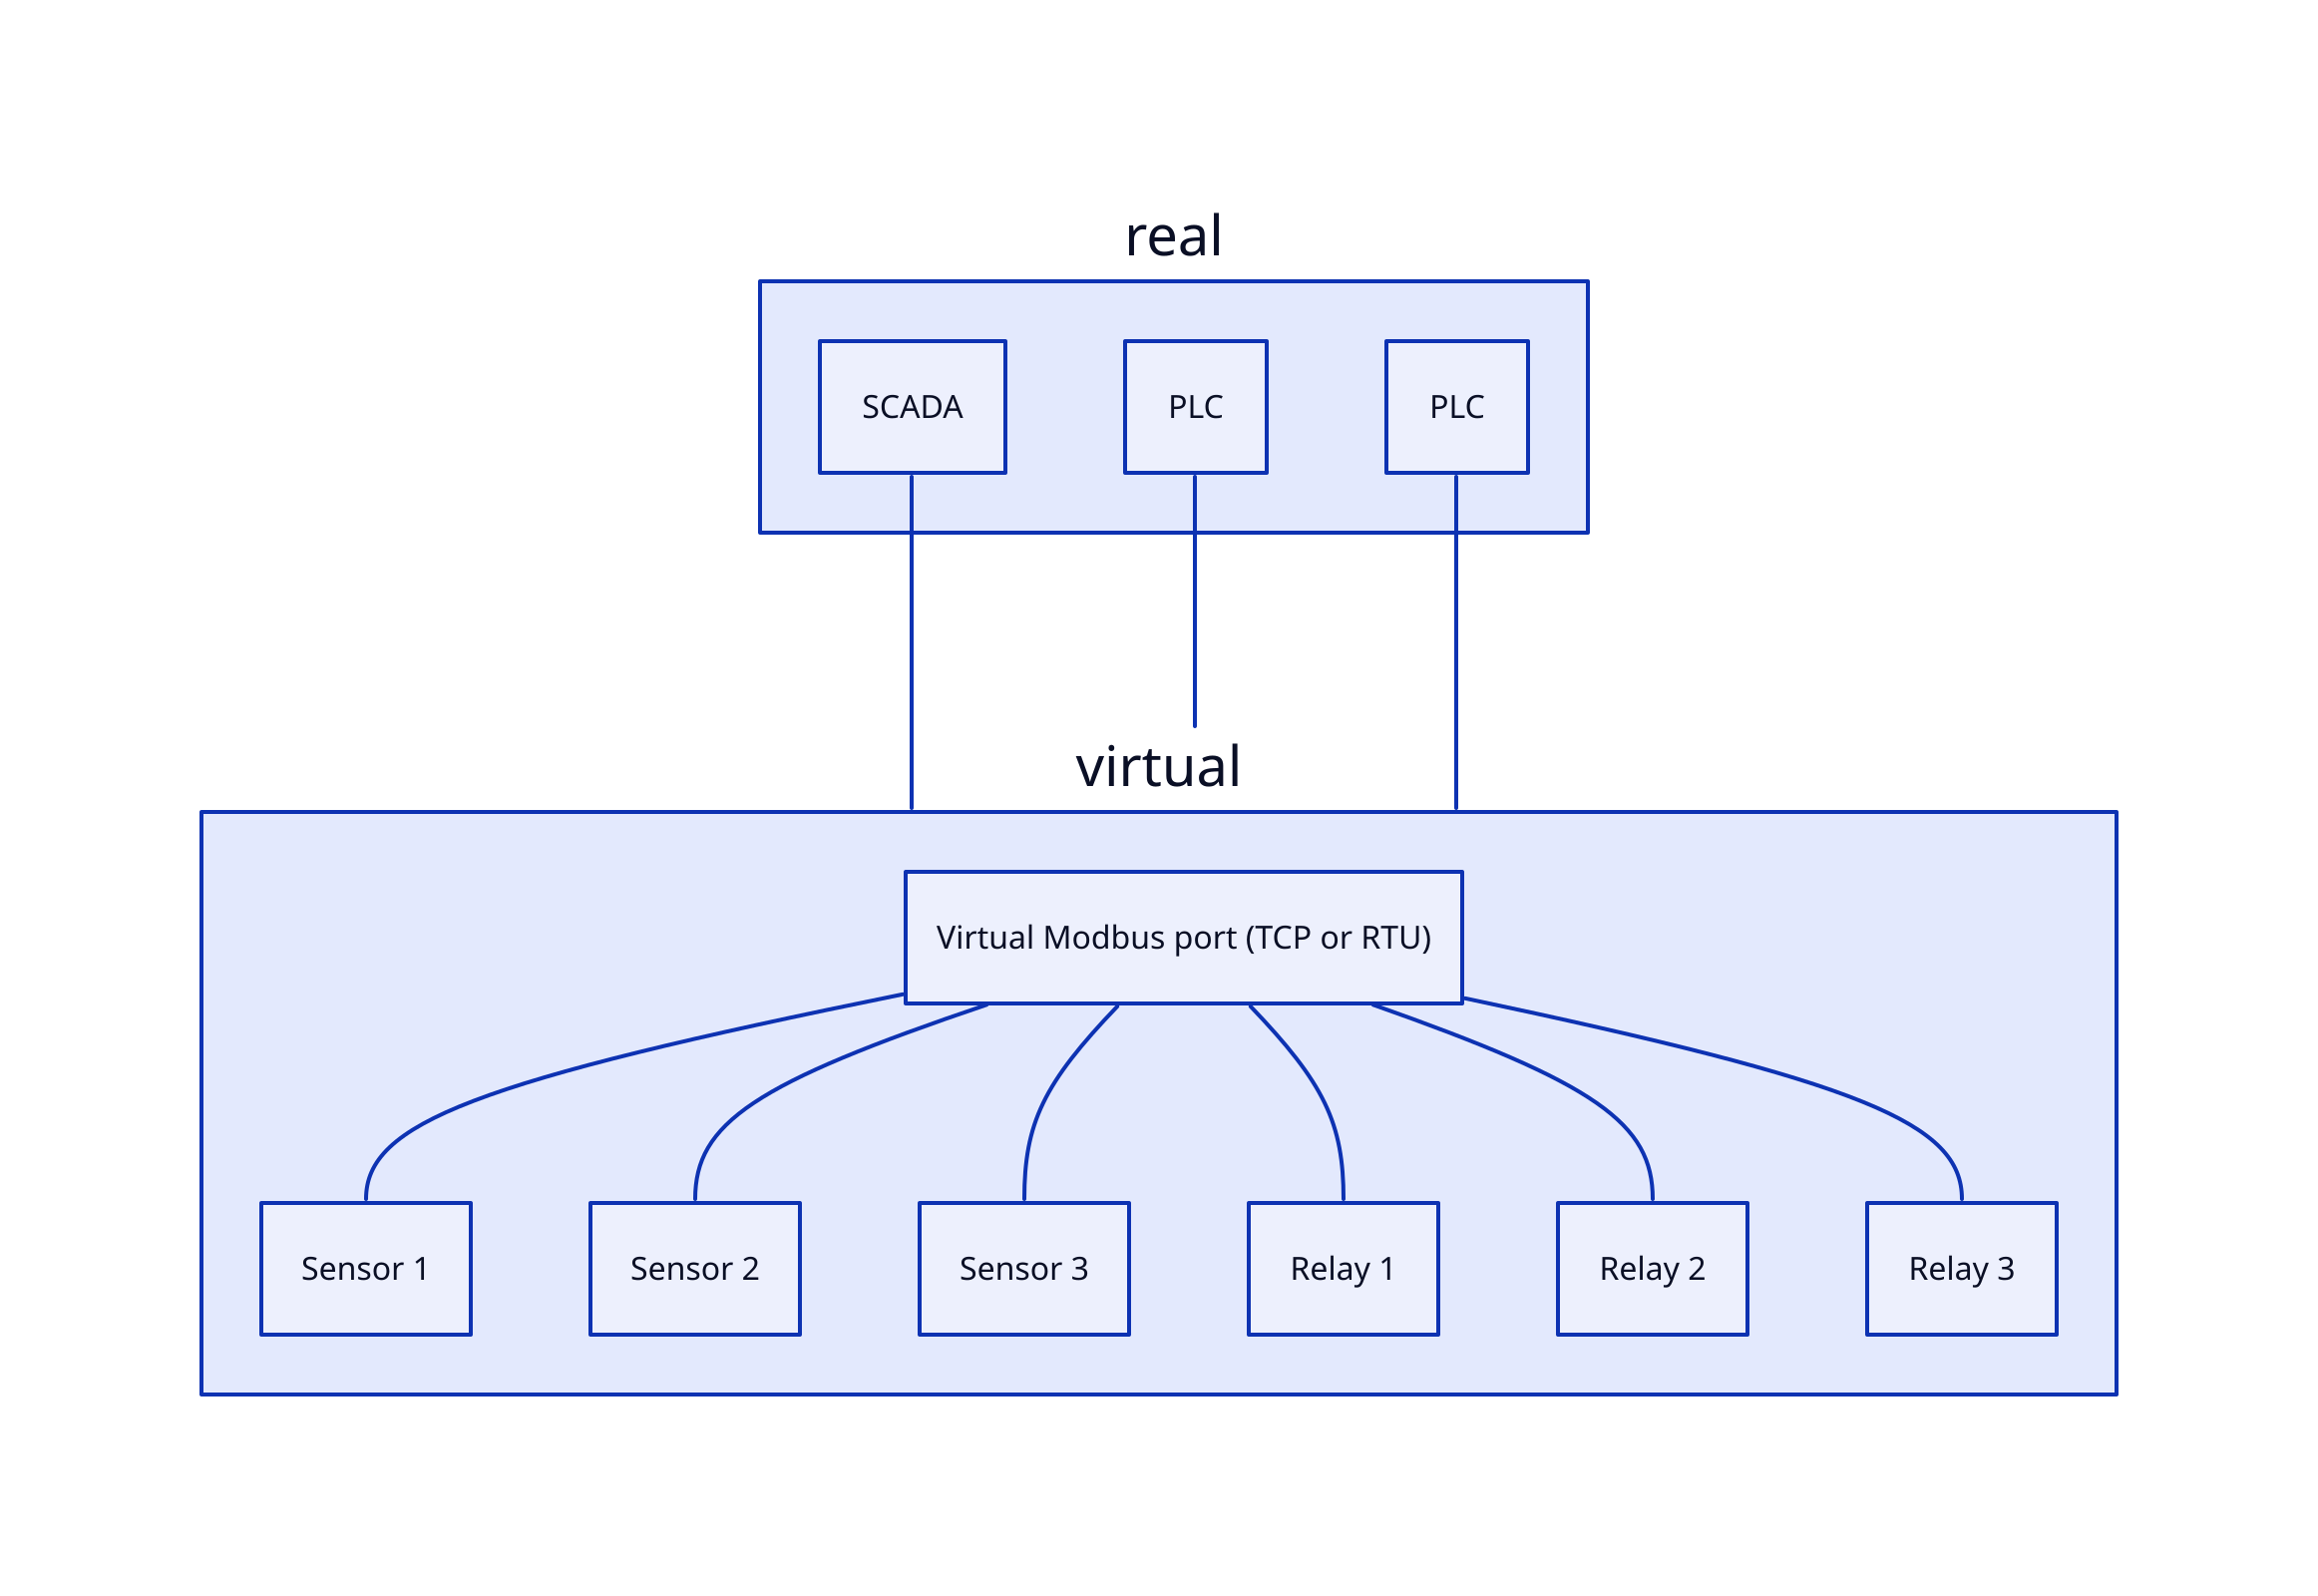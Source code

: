 real {
  scada: SCADA
  plc1: PLC
  plc2: PLC
}

real.scada -- virtual
real.plc1 -- virtual
real.plc2 -- virtual

virtual {

  port: Virtual Modbus port (TCP or RTU)

  sensor1: Sensor 1
  sensor2: Sensor 2
  sensor3: Sensor 3

  relay1: Relay 1
  relay2: Relay 2
  relay3: Relay 3

  port -- sensor1
  port -- sensor2
  port -- sensor3

  port -- relay1
  port -- relay2
  port -- relay3
}


